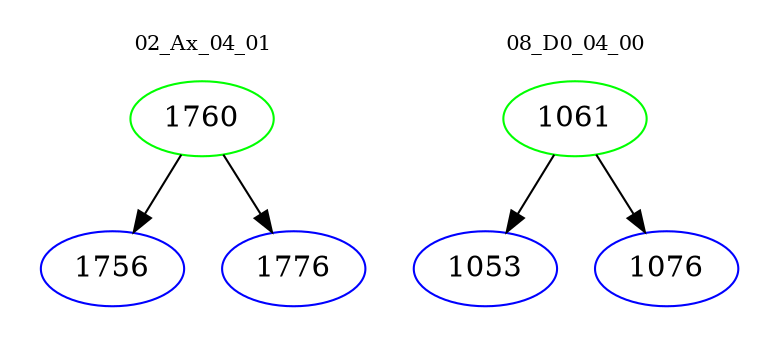 digraph{
subgraph cluster_0 {
color = white
label = "02_Ax_04_01";
fontsize=10;
T0_1760 [label="1760", color="green"]
T0_1760 -> T0_1756 [color="black"]
T0_1756 [label="1756", color="blue"]
T0_1760 -> T0_1776 [color="black"]
T0_1776 [label="1776", color="blue"]
}
subgraph cluster_1 {
color = white
label = "08_D0_04_00";
fontsize=10;
T1_1061 [label="1061", color="green"]
T1_1061 -> T1_1053 [color="black"]
T1_1053 [label="1053", color="blue"]
T1_1061 -> T1_1076 [color="black"]
T1_1076 [label="1076", color="blue"]
}
}
